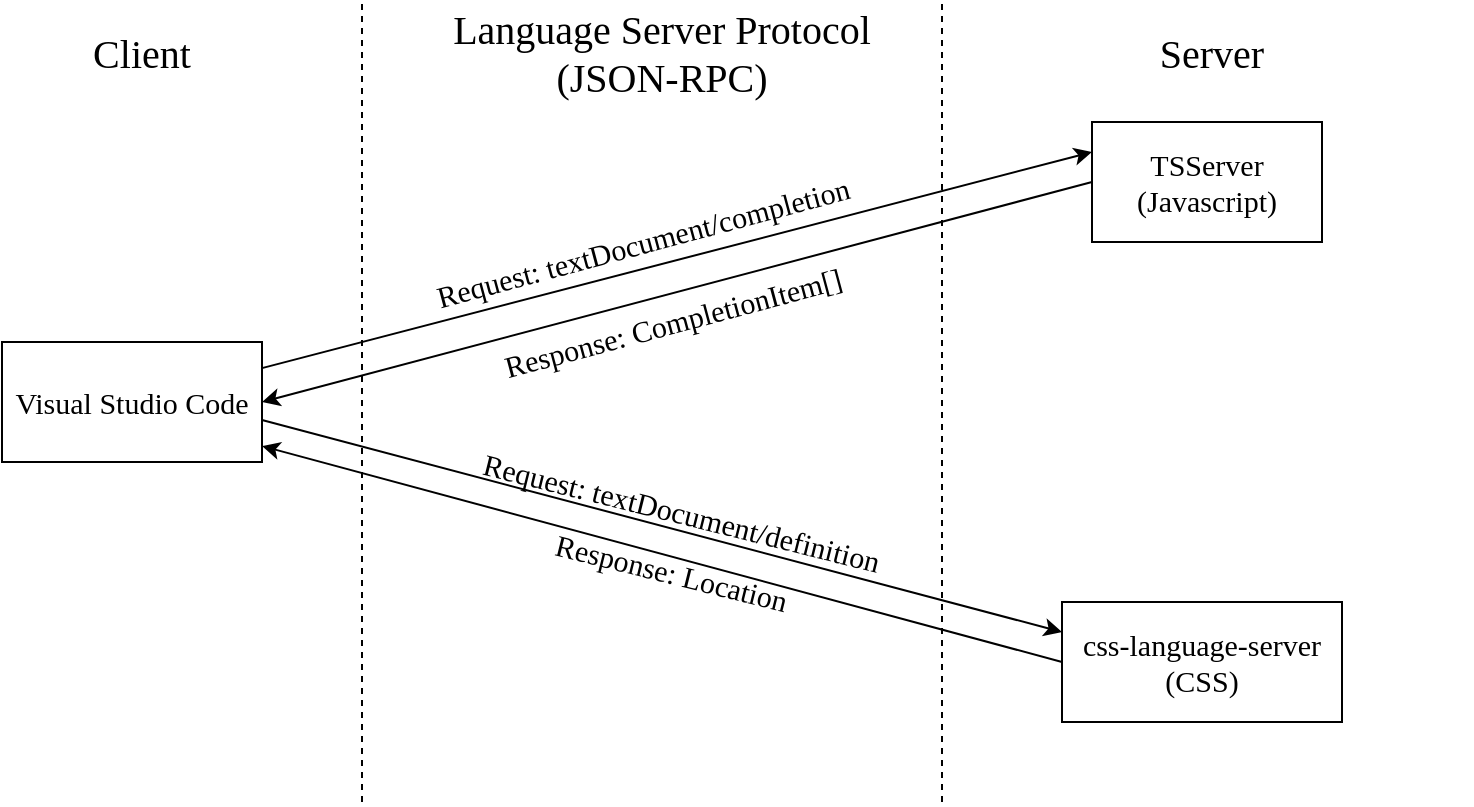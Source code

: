 <mxfile version="21.2.1" type="device">
  <diagram id="kgR-aohzQAApRPb8lrtz" name="Page-1">
    <mxGraphModel dx="474" dy="885" grid="1" gridSize="10" guides="1" tooltips="1" connect="1" arrows="1" fold="1" page="1" pageScale="1" pageWidth="850" pageHeight="1100" math="0" shadow="0">
      <root>
        <mxCell id="0" />
        <mxCell id="1" parent="0" />
        <mxCell id="LCm6OyJEQZzXs0xIsrgS-1" value="Visual Studio Code" style="rounded=0;whiteSpace=wrap;html=1;fontFamily=Computer Modern;fontSize=15;" parent="1" vertex="1">
          <mxGeometry x="90" y="210" width="130" height="60" as="geometry" />
        </mxCell>
        <mxCell id="LCm6OyJEQZzXs0xIsrgS-2" value="&lt;font style=&quot;font-size: 20px&quot;&gt;Client&lt;/font&gt;" style="text;html=1;strokeColor=none;fillColor=none;align=center;verticalAlign=middle;whiteSpace=wrap;rounded=0;fontFamily=Computer Modern;" parent="1" vertex="1">
          <mxGeometry x="130" y="50" width="60" height="30" as="geometry" />
        </mxCell>
        <mxCell id="LCm6OyJEQZzXs0xIsrgS-3" value="" style="endArrow=none;dashed=1;html=1;rounded=0;fontSize=20;fontFamily=Computer Modern;" parent="1" edge="1">
          <mxGeometry width="50" height="50" relative="1" as="geometry">
            <mxPoint x="270" y="440" as="sourcePoint" />
            <mxPoint x="270" y="40" as="targetPoint" />
          </mxGeometry>
        </mxCell>
        <mxCell id="LCm6OyJEQZzXs0xIsrgS-4" value="" style="endArrow=none;dashed=1;html=1;rounded=0;fontSize=20;fontFamily=Computer Modern;" parent="1" edge="1">
          <mxGeometry width="50" height="50" relative="1" as="geometry">
            <mxPoint x="560" y="440" as="sourcePoint" />
            <mxPoint x="560" y="40" as="targetPoint" />
          </mxGeometry>
        </mxCell>
        <mxCell id="LCm6OyJEQZzXs0xIsrgS-5" value="&lt;div&gt;&lt;font style=&quot;font-size: 20px&quot;&gt;Language Server Protocol&lt;/font&gt;&lt;/div&gt;&lt;div&gt;&lt;font style=&quot;font-size: 20px&quot;&gt;(JSON-RPC)&lt;br&gt;&lt;/font&gt;&lt;/div&gt;" style="text;html=1;strokeColor=none;fillColor=none;align=center;verticalAlign=middle;whiteSpace=wrap;rounded=0;fontFamily=Computer Modern;" parent="1" vertex="1">
          <mxGeometry x="290" y="50" width="260" height="30" as="geometry" />
        </mxCell>
        <mxCell id="LCm6OyJEQZzXs0xIsrgS-6" value="&lt;font style=&quot;font-size: 20px&quot;&gt;Server&lt;/font&gt;" style="text;html=1;strokeColor=none;fillColor=none;align=center;verticalAlign=middle;whiteSpace=wrap;rounded=0;fontFamily=Computer Modern;" parent="1" vertex="1">
          <mxGeometry x="565" y="50" width="260" height="30" as="geometry" />
        </mxCell>
        <mxCell id="LCm6OyJEQZzXs0xIsrgS-8" value="TSServer (Javascript)" style="rounded=0;whiteSpace=wrap;html=1;fontSize=15;fontFamily=Computer Modern;" parent="1" vertex="1">
          <mxGeometry x="635" y="100" width="115" height="60" as="geometry" />
        </mxCell>
        <mxCell id="LCm6OyJEQZzXs0xIsrgS-9" value="&lt;div&gt;css-language-server&lt;/div&gt;&lt;div&gt;(CSS)&lt;br&gt;&lt;/div&gt;" style="rounded=0;whiteSpace=wrap;html=1;fontSize=15;fontFamily=Computer Modern;" parent="1" vertex="1">
          <mxGeometry x="620" y="340" width="140" height="60" as="geometry" />
        </mxCell>
        <mxCell id="LCm6OyJEQZzXs0xIsrgS-10" value="" style="endArrow=classic;html=1;rounded=0;fontSize=15;entryX=0;entryY=0.25;entryDx=0;entryDy=0;fontFamily=Computer Modern;" parent="1" source="LCm6OyJEQZzXs0xIsrgS-1" target="LCm6OyJEQZzXs0xIsrgS-8" edge="1">
          <mxGeometry width="50" height="50" relative="1" as="geometry">
            <mxPoint x="400" y="390" as="sourcePoint" />
            <mxPoint x="450" y="340" as="targetPoint" />
          </mxGeometry>
        </mxCell>
        <mxCell id="LCm6OyJEQZzXs0xIsrgS-11" value="Request: textDocument/completion" style="text;html=1;align=center;verticalAlign=middle;resizable=0;points=[];autosize=1;strokeColor=none;fillColor=none;fontSize=15;rotation=345;fontFamily=Computer Modern;" parent="1" vertex="1">
          <mxGeometry x="290" y="145" width="240" height="30" as="geometry" />
        </mxCell>
        <mxCell id="LCm6OyJEQZzXs0xIsrgS-12" value="" style="endArrow=classic;html=1;rounded=0;fontSize=15;exitX=0;exitY=0.5;exitDx=0;exitDy=0;entryX=1;entryY=0.5;entryDx=0;entryDy=0;fontFamily=Computer Modern;" parent="1" source="LCm6OyJEQZzXs0xIsrgS-8" target="LCm6OyJEQZzXs0xIsrgS-1" edge="1">
          <mxGeometry width="50" height="50" relative="1" as="geometry">
            <mxPoint x="400" y="390" as="sourcePoint" />
            <mxPoint x="220" y="230" as="targetPoint" />
          </mxGeometry>
        </mxCell>
        <mxCell id="LCm6OyJEQZzXs0xIsrgS-13" value="Response: CompletionItem[]" style="text;html=1;align=center;verticalAlign=middle;resizable=0;points=[];autosize=1;strokeColor=none;fillColor=none;fontSize=15;rotation=345;fontFamily=Computer Modern;" parent="1" vertex="1">
          <mxGeometry x="325" y="185" width="200" height="30" as="geometry" />
        </mxCell>
        <mxCell id="LCm6OyJEQZzXs0xIsrgS-14" value="" style="endArrow=classic;html=1;rounded=0;fontSize=15;exitX=1;exitY=0.65;exitDx=0;exitDy=0;exitPerimeter=0;entryX=0;entryY=0.25;entryDx=0;entryDy=0;fontFamily=Computer Modern;" parent="1" source="LCm6OyJEQZzXs0xIsrgS-1" target="LCm6OyJEQZzXs0xIsrgS-9" edge="1">
          <mxGeometry width="50" height="50" relative="1" as="geometry">
            <mxPoint x="400" y="390" as="sourcePoint" />
            <mxPoint x="450" y="340" as="targetPoint" />
          </mxGeometry>
        </mxCell>
        <mxCell id="LCm6OyJEQZzXs0xIsrgS-15" value="" style="endArrow=classic;html=1;rounded=0;fontSize=15;entryX=1;entryY=0.867;entryDx=0;entryDy=0;entryPerimeter=0;exitX=0;exitY=0.5;exitDx=0;exitDy=0;fontFamily=Computer Modern;" parent="1" source="LCm6OyJEQZzXs0xIsrgS-9" target="LCm6OyJEQZzXs0xIsrgS-1" edge="1">
          <mxGeometry width="50" height="50" relative="1" as="geometry">
            <mxPoint x="400" y="390" as="sourcePoint" />
            <mxPoint x="450" y="340" as="targetPoint" />
          </mxGeometry>
        </mxCell>
        <mxCell id="LCm6OyJEQZzXs0xIsrgS-16" value="Request: textDocument/definition" style="text;html=1;strokeColor=none;fillColor=none;align=center;verticalAlign=middle;whiteSpace=wrap;rounded=0;fontSize=15;rotation=14;fontFamily=Computer Modern;" parent="1" vertex="1">
          <mxGeometry x="310" y="280" width="240" height="30" as="geometry" />
        </mxCell>
        <mxCell id="LCm6OyJEQZzXs0xIsrgS-17" value="Response: Location" style="text;html=1;strokeColor=none;fillColor=none;align=center;verticalAlign=middle;whiteSpace=wrap;rounded=0;fontSize=15;rotation=14;fontFamily=Computer Modern;" parent="1" vertex="1">
          <mxGeometry x="305" y="310" width="240" height="30" as="geometry" />
        </mxCell>
      </root>
    </mxGraphModel>
  </diagram>
</mxfile>
